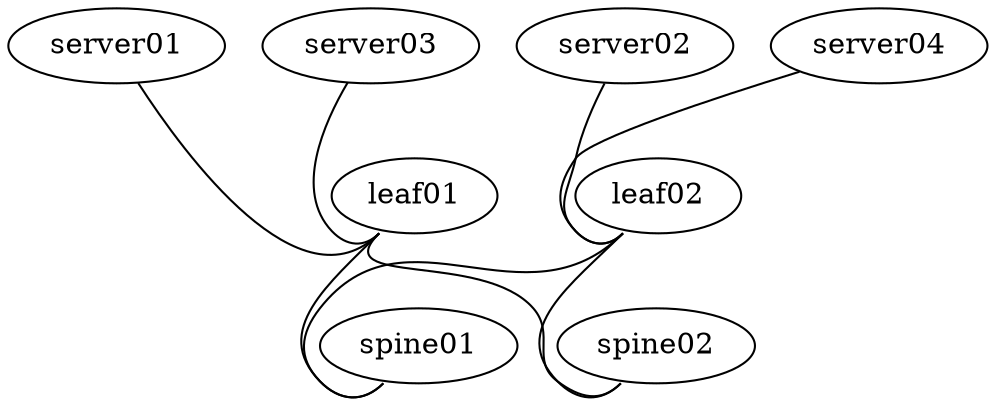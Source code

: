 graph G {
    "leaf01":"swp51" -- "spine01":"swp1";
    "leaf01":"swp52" -- "spine02":"swp1";
    "leaf02":"swp51" -- "spine01":"swp2";
    "leaf02":"swp52" -- "spine02":"swp2";

    "server01":"eth1" -- "leaf01":"swp1";
    "server02":"eth1" -- "leaf02":"swp1";
    "server03":"eth1" -- "leaf01":"swp3";
    "server04":"eth1" -- "leaf02":"swp3";

}
